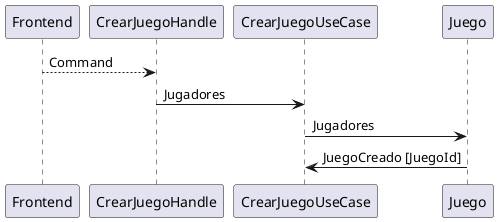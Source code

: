 @startuml
Frontend --> CrearJuegoHandle: Command
CrearJuegoHandle -> CrearJuegoUseCase: Jugadores
CrearJuegoUseCase -> Juego: Jugadores
Juego -> CrearJuegoUseCase: JuegoCreado [JuegoId]
@enduml
